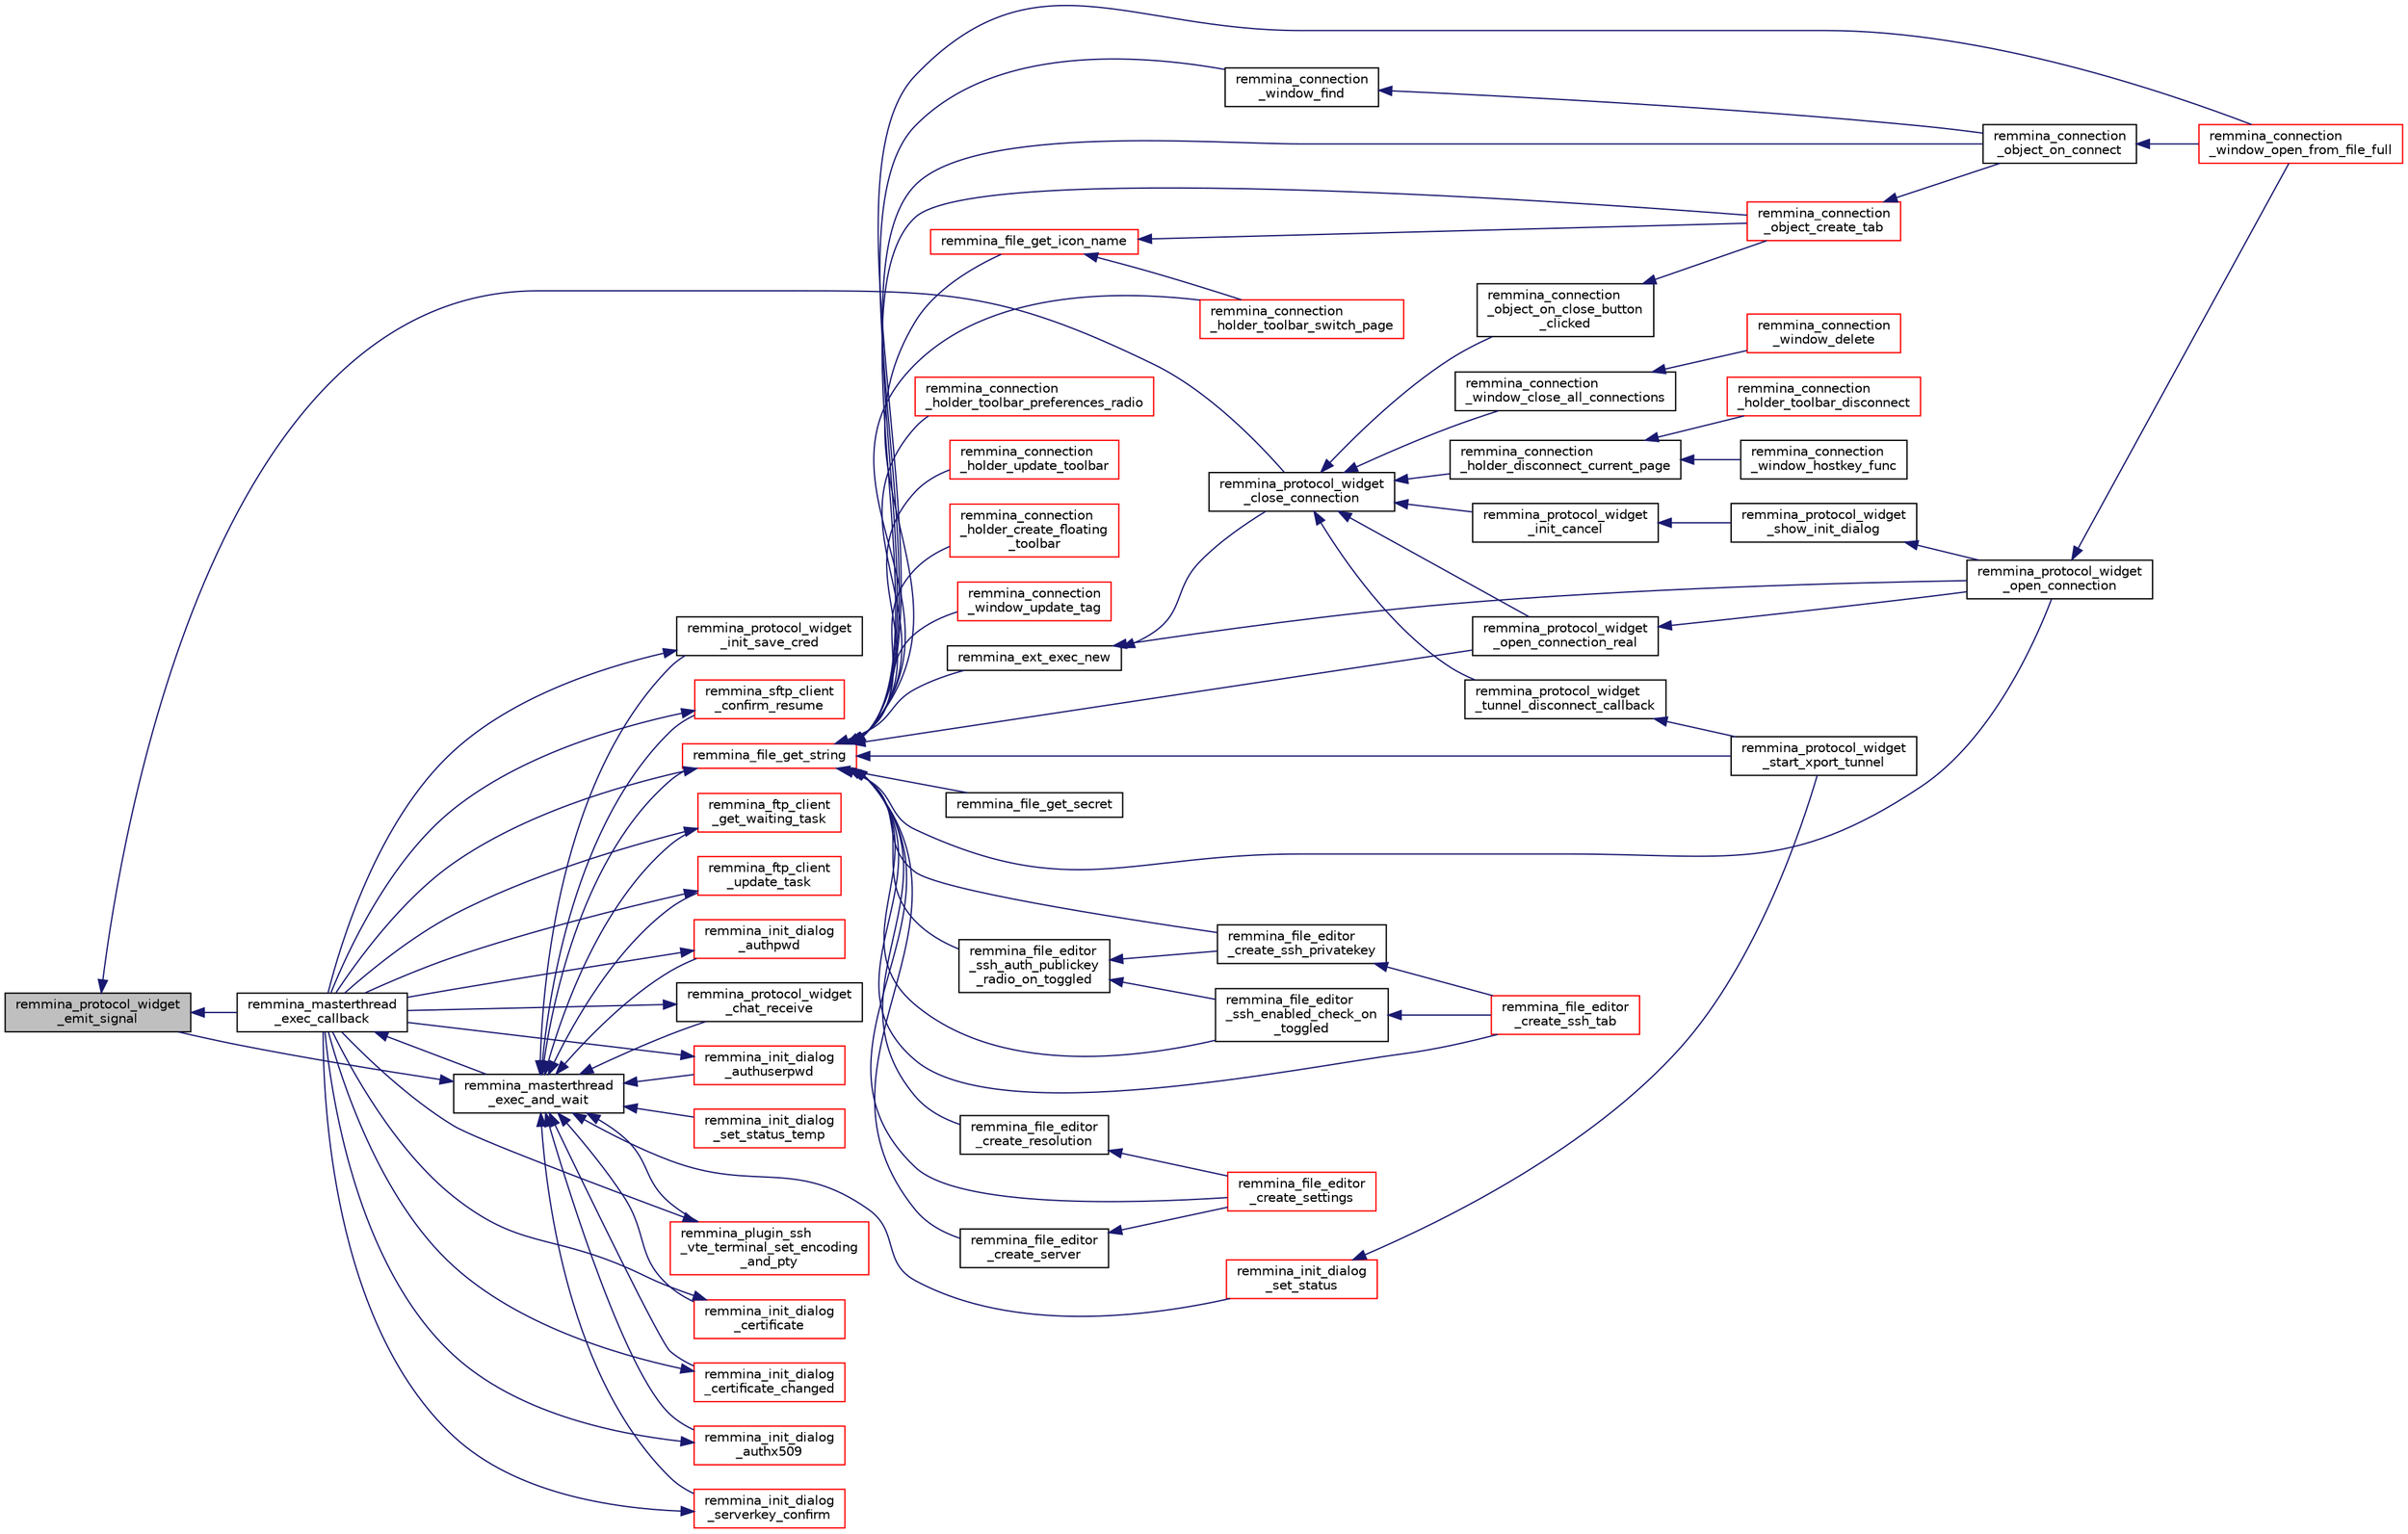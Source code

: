 digraph "remmina_protocol_widget_emit_signal"
{
  edge [fontname="Helvetica",fontsize="10",labelfontname="Helvetica",labelfontsize="10"];
  node [fontname="Helvetica",fontsize="10",shape=record];
  rankdir="LR";
  Node1242 [label="remmina_protocol_widget\l_emit_signal",height=0.2,width=0.4,color="black", fillcolor="grey75", style="filled", fontcolor="black"];
  Node1242 -> Node1243 [dir="back",color="midnightblue",fontsize="10",style="solid",fontname="Helvetica"];
  Node1243 [label="remmina_masterthread\l_exec_callback",height=0.2,width=0.4,color="black", fillcolor="white", style="filled",URL="$remmina__masterthread__exec_8c.html#ae5c4d736f1856249c255430e010a179f"];
  Node1243 -> Node1244 [dir="back",color="midnightblue",fontsize="10",style="solid",fontname="Helvetica"];
  Node1244 [label="remmina_masterthread\l_exec_and_wait",height=0.2,width=0.4,color="black", fillcolor="white", style="filled",URL="$remmina__masterthread__exec_8h.html#a14628c2470cac50e87916a70ea05c97d"];
  Node1244 -> Node1245 [dir="back",color="midnightblue",fontsize="10",style="solid",fontname="Helvetica"];
  Node1245 [label="remmina_file_get_string",height=0.2,width=0.4,color="red", fillcolor="white", style="filled",URL="$remmina__file_8h.html#a8eb1b213d9d08c6ad13683ce05f4355e"];
  Node1245 -> Node1246 [dir="back",color="midnightblue",fontsize="10",style="solid",fontname="Helvetica"];
  Node1246 [label="remmina_connection\l_holder_toolbar_switch_page",height=0.2,width=0.4,color="red", fillcolor="white", style="filled",URL="$remmina__connection__window_8c.html#aefad8c92a20121f0563bfeaf06c25e8e"];
  Node1245 -> Node1289 [dir="back",color="midnightblue",fontsize="10",style="solid",fontname="Helvetica"];
  Node1289 [label="remmina_connection\l_holder_toolbar_preferences_radio",height=0.2,width=0.4,color="red", fillcolor="white", style="filled",URL="$remmina__connection__window_8c.html#a1ddab4aacc284c606ab237eae9c0b5a9"];
  Node1245 -> Node1306 [dir="back",color="midnightblue",fontsize="10",style="solid",fontname="Helvetica"];
  Node1306 [label="remmina_connection\l_holder_update_toolbar",height=0.2,width=0.4,color="red", fillcolor="white", style="filled",URL="$remmina__connection__window_8c.html#a1b31d50e3792f41f4f78c1dbc1c5b27c"];
  Node1245 -> Node1248 [dir="back",color="midnightblue",fontsize="10",style="solid",fontname="Helvetica"];
  Node1248 [label="remmina_connection\l_holder_create_floating\l_toolbar",height=0.2,width=0.4,color="red", fillcolor="white", style="filled",URL="$remmina__connection__window_8c.html#a967dca6c1876afc3e6bcb763f9709d43"];
  Node1245 -> Node1310 [dir="back",color="midnightblue",fontsize="10",style="solid",fontname="Helvetica"];
  Node1310 [label="remmina_connection\l_window_update_tag",height=0.2,width=0.4,color="red", fillcolor="white", style="filled",URL="$remmina__connection__window_8c.html#a49552d7adf2f4e22a59d89802171e52b"];
  Node1245 -> Node1311 [dir="back",color="midnightblue",fontsize="10",style="solid",fontname="Helvetica"];
  Node1311 [label="remmina_connection\l_object_create_tab",height=0.2,width=0.4,color="red", fillcolor="white", style="filled",URL="$remmina__connection__window_8c.html#a888c4dd031e9366a3284cb34351865aa"];
  Node1311 -> Node1257 [dir="back",color="midnightblue",fontsize="10",style="solid",fontname="Helvetica"];
  Node1257 [label="remmina_connection\l_object_on_connect",height=0.2,width=0.4,color="black", fillcolor="white", style="filled",URL="$remmina__connection__window_8c.html#a0ad685a873ecef95ec13caba17e0c22e"];
  Node1257 -> Node1258 [dir="back",color="midnightblue",fontsize="10",style="solid",fontname="Helvetica"];
  Node1258 [label="remmina_connection\l_window_open_from_file_full",height=0.2,width=0.4,color="red", fillcolor="white", style="filled",URL="$remmina__connection__window_8h.html#adbf2b670ca3bae96a99cb0b36021a961"];
  Node1245 -> Node1313 [dir="back",color="midnightblue",fontsize="10",style="solid",fontname="Helvetica"];
  Node1313 [label="remmina_connection\l_window_find",height=0.2,width=0.4,color="black", fillcolor="white", style="filled",URL="$remmina__connection__window_8c.html#ae73329eababe2888df3ace5c2b94b410"];
  Node1313 -> Node1257 [dir="back",color="midnightblue",fontsize="10",style="solid",fontname="Helvetica"];
  Node1245 -> Node1257 [dir="back",color="midnightblue",fontsize="10",style="solid",fontname="Helvetica"];
  Node1245 -> Node1258 [dir="back",color="midnightblue",fontsize="10",style="solid",fontname="Helvetica"];
  Node1245 -> Node1314 [dir="back",color="midnightblue",fontsize="10",style="solid",fontname="Helvetica"];
  Node1314 [label="remmina_ext_exec_new",height=0.2,width=0.4,color="black", fillcolor="white", style="filled",URL="$remmina__ext__exec_8h.html#a7c81795162a70d06294fdf935ea210d7"];
  Node1314 -> Node1315 [dir="back",color="midnightblue",fontsize="10",style="solid",fontname="Helvetica"];
  Node1315 [label="remmina_protocol_widget\l_open_connection",height=0.2,width=0.4,color="black", fillcolor="white", style="filled",URL="$remmina__protocol__widget_8h.html#aeffcbd7db351d4cacd7c8ba801ea2c37"];
  Node1315 -> Node1258 [dir="back",color="midnightblue",fontsize="10",style="solid",fontname="Helvetica"];
  Node1314 -> Node1316 [dir="back",color="midnightblue",fontsize="10",style="solid",fontname="Helvetica"];
  Node1316 [label="remmina_protocol_widget\l_close_connection",height=0.2,width=0.4,color="black", fillcolor="white", style="filled",URL="$remmina__protocol__widget_8h.html#a326a430fe4d298e3564d9fd5b7945a82"];
  Node1316 -> Node1317 [dir="back",color="midnightblue",fontsize="10",style="solid",fontname="Helvetica"];
  Node1317 [label="remmina_connection\l_holder_disconnect_current_page",height=0.2,width=0.4,color="black", fillcolor="white", style="filled",URL="$remmina__connection__window_8c.html#a1e4264610577737355a72e95d37787f7"];
  Node1317 -> Node1318 [dir="back",color="midnightblue",fontsize="10",style="solid",fontname="Helvetica"];
  Node1318 [label="remmina_connection\l_holder_toolbar_disconnect",height=0.2,width=0.4,color="red", fillcolor="white", style="filled",URL="$remmina__connection__window_8c.html#af1106bba32f40c7f42221a0483987503"];
  Node1317 -> Node1256 [dir="back",color="midnightblue",fontsize="10",style="solid",fontname="Helvetica"];
  Node1256 [label="remmina_connection\l_window_hostkey_func",height=0.2,width=0.4,color="black", fillcolor="white", style="filled",URL="$remmina__connection__window_8c.html#abef663d930076deb3105f86dabe2a9c3"];
  Node1316 -> Node1319 [dir="back",color="midnightblue",fontsize="10",style="solid",fontname="Helvetica"];
  Node1319 [label="remmina_connection\l_window_close_all_connections",height=0.2,width=0.4,color="black", fillcolor="white", style="filled",URL="$remmina__connection__window_8c.html#aa684847595283db326fd636735eed231"];
  Node1319 -> Node1320 [dir="back",color="midnightblue",fontsize="10",style="solid",fontname="Helvetica"];
  Node1320 [label="remmina_connection\l_window_delete",height=0.2,width=0.4,color="red", fillcolor="white", style="filled",URL="$remmina__connection__window_8h.html#a47242e757b22622e8653643de24fdad9"];
  Node1316 -> Node1330 [dir="back",color="midnightblue",fontsize="10",style="solid",fontname="Helvetica"];
  Node1330 [label="remmina_connection\l_object_on_close_button\l_clicked",height=0.2,width=0.4,color="black", fillcolor="white", style="filled",URL="$remmina__connection__window_8c.html#a4108c65715a02c0a7b570a2393027c2b"];
  Node1330 -> Node1311 [dir="back",color="midnightblue",fontsize="10",style="solid",fontname="Helvetica"];
  Node1316 -> Node1331 [dir="back",color="midnightblue",fontsize="10",style="solid",fontname="Helvetica"];
  Node1331 [label="remmina_protocol_widget\l_init_cancel",height=0.2,width=0.4,color="black", fillcolor="white", style="filled",URL="$remmina__protocol__widget_8c.html#abe4a5c4544090e6a185341d61aa66861"];
  Node1331 -> Node1332 [dir="back",color="midnightblue",fontsize="10",style="solid",fontname="Helvetica"];
  Node1332 [label="remmina_protocol_widget\l_show_init_dialog",height=0.2,width=0.4,color="black", fillcolor="white", style="filled",URL="$remmina__protocol__widget_8c.html#a4bc73ebac622cdf46860f4ad351244d7"];
  Node1332 -> Node1315 [dir="back",color="midnightblue",fontsize="10",style="solid",fontname="Helvetica"];
  Node1316 -> Node1333 [dir="back",color="midnightblue",fontsize="10",style="solid",fontname="Helvetica"];
  Node1333 [label="remmina_protocol_widget\l_open_connection_real",height=0.2,width=0.4,color="black", fillcolor="white", style="filled",URL="$remmina__protocol__widget_8c.html#a76ad91e7f8648699f71c466e203aa6dd"];
  Node1333 -> Node1315 [dir="back",color="midnightblue",fontsize="10",style="solid",fontname="Helvetica"];
  Node1316 -> Node1334 [dir="back",color="midnightblue",fontsize="10",style="solid",fontname="Helvetica"];
  Node1334 [label="remmina_protocol_widget\l_tunnel_disconnect_callback",height=0.2,width=0.4,color="black", fillcolor="white", style="filled",URL="$remmina__protocol__widget_8c.html#ae9da346dfe25c1336c9a37f3e5faddb8"];
  Node1334 -> Node1335 [dir="back",color="midnightblue",fontsize="10",style="solid",fontname="Helvetica"];
  Node1335 [label="remmina_protocol_widget\l_start_xport_tunnel",height=0.2,width=0.4,color="black", fillcolor="white", style="filled",URL="$remmina__protocol__widget_8h.html#a172fa9cf2ce196c9846a3e47ea9036b4"];
  Node1245 -> Node1336 [dir="back",color="midnightblue",fontsize="10",style="solid",fontname="Helvetica"];
  Node1336 [label="remmina_file_get_secret",height=0.2,width=0.4,color="black", fillcolor="white", style="filled",URL="$remmina__file_8h.html#ad514c2523ff0c919ddf535e3dbad9f3a"];
  Node1245 -> Node1337 [dir="back",color="midnightblue",fontsize="10",style="solid",fontname="Helvetica"];
  Node1337 [label="remmina_file_get_icon_name",height=0.2,width=0.4,color="red", fillcolor="white", style="filled",URL="$remmina__file_8h.html#a2feb8e9e32f3ff4e2fac836e67a77331"];
  Node1337 -> Node1246 [dir="back",color="midnightblue",fontsize="10",style="solid",fontname="Helvetica"];
  Node1337 -> Node1311 [dir="back",color="midnightblue",fontsize="10",style="solid",fontname="Helvetica"];
  Node1245 -> Node1367 [dir="back",color="midnightblue",fontsize="10",style="solid",fontname="Helvetica"];
  Node1367 [label="remmina_file_editor\l_ssh_auth_publickey\l_radio_on_toggled",height=0.2,width=0.4,color="black", fillcolor="white", style="filled",URL="$remmina__file__editor_8c.html#a17551efd1a9959b31de8ff78697d5de6"];
  Node1367 -> Node1368 [dir="back",color="midnightblue",fontsize="10",style="solid",fontname="Helvetica"];
  Node1368 [label="remmina_file_editor\l_ssh_enabled_check_on\l_toggled",height=0.2,width=0.4,color="black", fillcolor="white", style="filled",URL="$remmina__file__editor_8c.html#a516afa1e2483403bb8afa4936bd4fdc8"];
  Node1368 -> Node1369 [dir="back",color="midnightblue",fontsize="10",style="solid",fontname="Helvetica"];
  Node1369 [label="remmina_file_editor\l_create_ssh_tab",height=0.2,width=0.4,color="red", fillcolor="white", style="filled",URL="$remmina__file__editor_8c.html#adace1d2f4164572c00dba8b1230d86a1"];
  Node1367 -> Node1378 [dir="back",color="midnightblue",fontsize="10",style="solid",fontname="Helvetica"];
  Node1378 [label="remmina_file_editor\l_create_ssh_privatekey",height=0.2,width=0.4,color="black", fillcolor="white", style="filled",URL="$remmina__file__editor_8c.html#ab39d33637d0059aa67c896b90bc316f1"];
  Node1378 -> Node1369 [dir="back",color="midnightblue",fontsize="10",style="solid",fontname="Helvetica"];
  Node1245 -> Node1368 [dir="back",color="midnightblue",fontsize="10",style="solid",fontname="Helvetica"];
  Node1245 -> Node1378 [dir="back",color="midnightblue",fontsize="10",style="solid",fontname="Helvetica"];
  Node1245 -> Node1379 [dir="back",color="midnightblue",fontsize="10",style="solid",fontname="Helvetica"];
  Node1379 [label="remmina_file_editor\l_create_server",height=0.2,width=0.4,color="black", fillcolor="white", style="filled",URL="$remmina__file__editor_8c.html#af7edb004da0ecc48277c1b656f2649ae"];
  Node1379 -> Node1380 [dir="back",color="midnightblue",fontsize="10",style="solid",fontname="Helvetica"];
  Node1380 [label="remmina_file_editor\l_create_settings",height=0.2,width=0.4,color="red", fillcolor="white", style="filled",URL="$remmina__file__editor_8c.html#a727f967cf81d4af3f953046b0c4cf08d"];
  Node1245 -> Node1381 [dir="back",color="midnightblue",fontsize="10",style="solid",fontname="Helvetica"];
  Node1381 [label="remmina_file_editor\l_create_resolution",height=0.2,width=0.4,color="black", fillcolor="white", style="filled",URL="$remmina__file__editor_8c.html#afad358c6e3a5918416c6eb036157d8e5"];
  Node1381 -> Node1380 [dir="back",color="midnightblue",fontsize="10",style="solid",fontname="Helvetica"];
  Node1245 -> Node1380 [dir="back",color="midnightblue",fontsize="10",style="solid",fontname="Helvetica"];
  Node1245 -> Node1369 [dir="back",color="midnightblue",fontsize="10",style="solid",fontname="Helvetica"];
  Node1245 -> Node1243 [dir="back",color="midnightblue",fontsize="10",style="solid",fontname="Helvetica"];
  Node1245 -> Node1333 [dir="back",color="midnightblue",fontsize="10",style="solid",fontname="Helvetica"];
  Node1245 -> Node1315 [dir="back",color="midnightblue",fontsize="10",style="solid",fontname="Helvetica"];
  Node1245 -> Node1335 [dir="back",color="midnightblue",fontsize="10",style="solid",fontname="Helvetica"];
  Node1244 -> Node1416 [dir="back",color="midnightblue",fontsize="10",style="solid",fontname="Helvetica"];
  Node1416 [label="remmina_ftp_client\l_get_waiting_task",height=0.2,width=0.4,color="red", fillcolor="white", style="filled",URL="$remmina__ftp__client_8h.html#a33e4993b60c36eae89a6a0a943d28141"];
  Node1416 -> Node1243 [dir="back",color="midnightblue",fontsize="10",style="solid",fontname="Helvetica"];
  Node1244 -> Node1421 [dir="back",color="midnightblue",fontsize="10",style="solid",fontname="Helvetica"];
  Node1421 [label="remmina_ftp_client\l_update_task",height=0.2,width=0.4,color="red", fillcolor="white", style="filled",URL="$remmina__ftp__client_8h.html#ad96358f40ab056c91f796ddda886a1dd"];
  Node1421 -> Node1243 [dir="back",color="midnightblue",fontsize="10",style="solid",fontname="Helvetica"];
  Node1244 -> Node1429 [dir="back",color="midnightblue",fontsize="10",style="solid",fontname="Helvetica"];
  Node1429 [label="remmina_init_dialog\l_set_status",height=0.2,width=0.4,color="red", fillcolor="white", style="filled",URL="$remmina__init__dialog_8h.html#a0091e150b446faa19e9af16f3d4de3cf"];
  Node1429 -> Node1335 [dir="back",color="midnightblue",fontsize="10",style="solid",fontname="Helvetica"];
  Node1244 -> Node1430 [dir="back",color="midnightblue",fontsize="10",style="solid",fontname="Helvetica"];
  Node1430 [label="remmina_init_dialog\l_set_status_temp",height=0.2,width=0.4,color="red", fillcolor="white", style="filled",URL="$remmina__init__dialog_8h.html#a930ccc7162308c419af5842b75bd333e"];
  Node1244 -> Node1432 [dir="back",color="midnightblue",fontsize="10",style="solid",fontname="Helvetica"];
  Node1432 [label="remmina_init_dialog\l_authpwd",height=0.2,width=0.4,color="red", fillcolor="white", style="filled",URL="$remmina__init__dialog_8h.html#a755fc90b41b65cd6106915ab501433fa"];
  Node1432 -> Node1243 [dir="back",color="midnightblue",fontsize="10",style="solid",fontname="Helvetica"];
  Node1244 -> Node1433 [dir="back",color="midnightblue",fontsize="10",style="solid",fontname="Helvetica"];
  Node1433 [label="remmina_init_dialog\l_authuserpwd",height=0.2,width=0.4,color="red", fillcolor="white", style="filled",URL="$remmina__init__dialog_8h.html#ad941f2348cd1752fc9d58c263690726c"];
  Node1433 -> Node1243 [dir="back",color="midnightblue",fontsize="10",style="solid",fontname="Helvetica"];
  Node1244 -> Node1434 [dir="back",color="midnightblue",fontsize="10",style="solid",fontname="Helvetica"];
  Node1434 [label="remmina_init_dialog\l_certificate",height=0.2,width=0.4,color="red", fillcolor="white", style="filled",URL="$remmina__init__dialog_8h.html#abd47233840e1eefc1d511bc4e153b98b"];
  Node1434 -> Node1243 [dir="back",color="midnightblue",fontsize="10",style="solid",fontname="Helvetica"];
  Node1244 -> Node1436 [dir="back",color="midnightblue",fontsize="10",style="solid",fontname="Helvetica"];
  Node1436 [label="remmina_init_dialog\l_certificate_changed",height=0.2,width=0.4,color="red", fillcolor="white", style="filled",URL="$remmina__init__dialog_8h.html#a0cbfeb3db8a35acbb0293401a0976a97"];
  Node1436 -> Node1243 [dir="back",color="midnightblue",fontsize="10",style="solid",fontname="Helvetica"];
  Node1244 -> Node1438 [dir="back",color="midnightblue",fontsize="10",style="solid",fontname="Helvetica"];
  Node1438 [label="remmina_init_dialog\l_authx509",height=0.2,width=0.4,color="red", fillcolor="white", style="filled",URL="$remmina__init__dialog_8h.html#a022dc4f1c87b00dac294837358394ddf"];
  Node1438 -> Node1243 [dir="back",color="midnightblue",fontsize="10",style="solid",fontname="Helvetica"];
  Node1244 -> Node1439 [dir="back",color="midnightblue",fontsize="10",style="solid",fontname="Helvetica"];
  Node1439 [label="remmina_init_dialog\l_serverkey_confirm",height=0.2,width=0.4,color="red", fillcolor="white", style="filled",URL="$remmina__init__dialog_8h.html#a11fba22fe5f7f85985e01b499a52e534"];
  Node1439 -> Node1243 [dir="back",color="midnightblue",fontsize="10",style="solid",fontname="Helvetica"];
  Node1244 -> Node1242 [dir="back",color="midnightblue",fontsize="10",style="solid",fontname="Helvetica"];
  Node1244 -> Node1365 [dir="back",color="midnightblue",fontsize="10",style="solid",fontname="Helvetica"];
  Node1365 [label="remmina_protocol_widget\l_init_save_cred",height=0.2,width=0.4,color="black", fillcolor="white", style="filled",URL="$remmina__protocol__widget_8h.html#a7ac09ee83afa8a1a60cadf56b0ec83a6"];
  Node1365 -> Node1243 [dir="back",color="midnightblue",fontsize="10",style="solid",fontname="Helvetica"];
  Node1244 -> Node1442 [dir="back",color="midnightblue",fontsize="10",style="solid",fontname="Helvetica"];
  Node1442 [label="remmina_protocol_widget\l_chat_receive",height=0.2,width=0.4,color="black", fillcolor="white", style="filled",URL="$remmina__protocol__widget_8h.html#ae2522242b3f39ee84ee8cf75170de0c0"];
  Node1442 -> Node1243 [dir="back",color="midnightblue",fontsize="10",style="solid",fontname="Helvetica"];
  Node1244 -> Node1443 [dir="back",color="midnightblue",fontsize="10",style="solid",fontname="Helvetica"];
  Node1443 [label="remmina_sftp_client\l_confirm_resume",height=0.2,width=0.4,color="red", fillcolor="white", style="filled",URL="$remmina__sftp__client_8h.html#a138904893cb9c7f6535b8dfc7ba17e33"];
  Node1443 -> Node1243 [dir="back",color="midnightblue",fontsize="10",style="solid",fontname="Helvetica"];
  Node1244 -> Node1444 [dir="back",color="midnightblue",fontsize="10",style="solid",fontname="Helvetica"];
  Node1444 [label="remmina_plugin_ssh\l_vte_terminal_set_encoding\l_and_pty",height=0.2,width=0.4,color="red", fillcolor="white", style="filled",URL="$remmina__ssh__plugin_8h.html#adc8e3776e67abca9ab913bc33172e4ce"];
  Node1444 -> Node1243 [dir="back",color="midnightblue",fontsize="10",style="solid",fontname="Helvetica"];
  Node1242 -> Node1316 [dir="back",color="midnightblue",fontsize="10",style="solid",fontname="Helvetica"];
}
